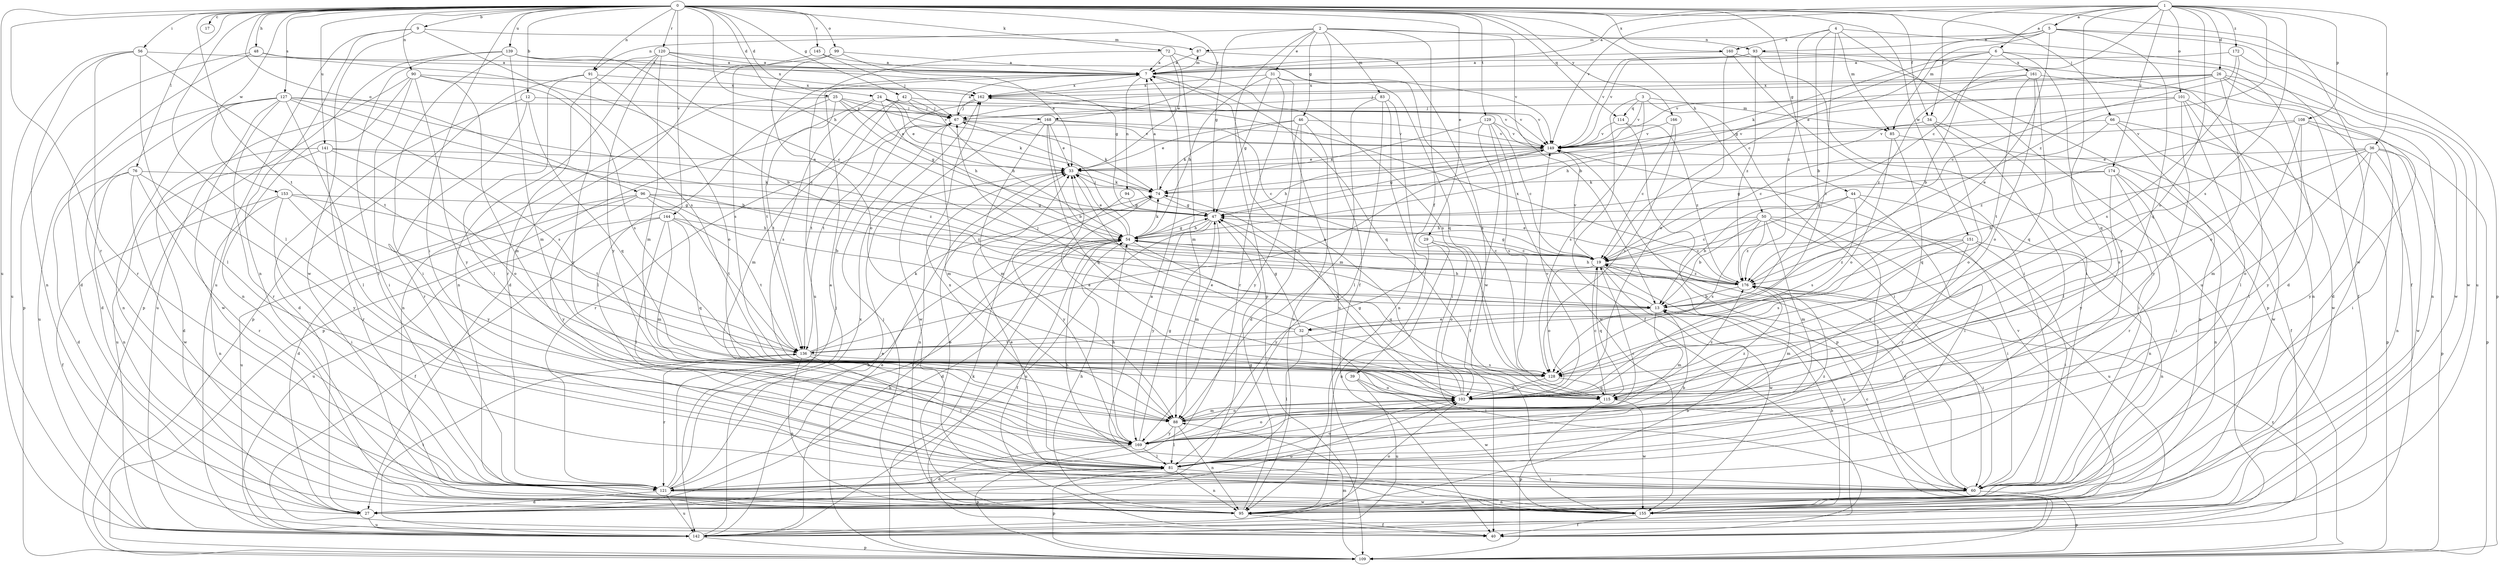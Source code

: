 strict digraph  {
0;
1;
2;
3;
4;
5;
6;
7;
9;
12;
13;
17;
19;
24;
25;
26;
27;
29;
31;
32;
33;
34;
36;
39;
40;
42;
44;
46;
47;
48;
50;
54;
56;
60;
66;
67;
72;
74;
76;
81;
83;
85;
87;
88;
90;
91;
93;
94;
95;
96;
99;
101;
102;
108;
109;
114;
115;
120;
121;
127;
128;
129;
136;
139;
141;
142;
144;
145;
149;
151;
153;
155;
160;
161;
162;
166;
168;
169;
172;
174;
176;
0 -> 9  [label=b];
0 -> 12  [label=b];
0 -> 17  [label=c];
0 -> 24  [label=d];
0 -> 25  [label=d];
0 -> 29  [label=e];
0 -> 34  [label=f];
0 -> 42  [label=g];
0 -> 44  [label=g];
0 -> 48  [label=h];
0 -> 50  [label=h];
0 -> 54  [label=h];
0 -> 56  [label=i];
0 -> 60  [label=i];
0 -> 66  [label=j];
0 -> 72  [label=k];
0 -> 76  [label=l];
0 -> 81  [label=l];
0 -> 90  [label=n];
0 -> 91  [label=n];
0 -> 96  [label=o];
0 -> 99  [label=o];
0 -> 114  [label=q];
0 -> 120  [label=r];
0 -> 121  [label=r];
0 -> 127  [label=s];
0 -> 129  [label=t];
0 -> 136  [label=t];
0 -> 139  [label=u];
0 -> 141  [label=u];
0 -> 142  [label=u];
0 -> 144  [label=v];
0 -> 145  [label=v];
0 -> 151  [label=w];
0 -> 153  [label=w];
0 -> 155  [label=w];
0 -> 160  [label=x];
0 -> 166  [label=y];
0 -> 168  [label=y];
1 -> 5  [label=a];
1 -> 6  [label=a];
1 -> 7  [label=a];
1 -> 19  [label=c];
1 -> 26  [label=d];
1 -> 34  [label=f];
1 -> 36  [label=f];
1 -> 101  [label=o];
1 -> 102  [label=o];
1 -> 108  [label=p];
1 -> 121  [label=r];
1 -> 128  [label=s];
1 -> 149  [label=v];
1 -> 172  [label=z];
1 -> 174  [label=z];
1 -> 176  [label=z];
2 -> 13  [label=b];
2 -> 31  [label=e];
2 -> 39  [label=f];
2 -> 40  [label=f];
2 -> 46  [label=g];
2 -> 47  [label=g];
2 -> 83  [label=m];
2 -> 91  [label=n];
2 -> 93  [label=n];
2 -> 109  [label=p];
3 -> 40  [label=f];
3 -> 60  [label=i];
3 -> 85  [label=m];
3 -> 114  [label=q];
3 -> 128  [label=s];
3 -> 149  [label=v];
4 -> 13  [label=b];
4 -> 40  [label=f];
4 -> 85  [label=m];
4 -> 136  [label=t];
4 -> 142  [label=u];
4 -> 160  [label=x];
4 -> 176  [label=z];
5 -> 19  [label=c];
5 -> 32  [label=e];
5 -> 85  [label=m];
5 -> 87  [label=m];
5 -> 93  [label=n];
5 -> 109  [label=p];
5 -> 115  [label=q];
5 -> 142  [label=u];
6 -> 13  [label=b];
6 -> 27  [label=d];
6 -> 47  [label=g];
6 -> 74  [label=k];
6 -> 115  [label=q];
6 -> 149  [label=v];
6 -> 161  [label=x];
7 -> 87  [label=m];
7 -> 94  [label=n];
7 -> 115  [label=q];
7 -> 128  [label=s];
7 -> 136  [label=t];
7 -> 162  [label=x];
9 -> 87  [label=m];
9 -> 95  [label=n];
9 -> 128  [label=s];
9 -> 142  [label=u];
9 -> 155  [label=w];
12 -> 27  [label=d];
12 -> 115  [label=q];
12 -> 121  [label=r];
12 -> 168  [label=y];
13 -> 32  [label=e];
13 -> 54  [label=h];
13 -> 88  [label=m];
19 -> 47  [label=g];
19 -> 102  [label=o];
19 -> 115  [label=q];
19 -> 142  [label=u];
19 -> 149  [label=v];
19 -> 155  [label=w];
19 -> 176  [label=z];
24 -> 33  [label=e];
24 -> 54  [label=h];
24 -> 67  [label=j];
24 -> 74  [label=k];
24 -> 109  [label=p];
24 -> 128  [label=s];
24 -> 149  [label=v];
25 -> 33  [label=e];
25 -> 47  [label=g];
25 -> 67  [label=j];
25 -> 81  [label=l];
25 -> 95  [label=n];
25 -> 136  [label=t];
25 -> 149  [label=v];
26 -> 27  [label=d];
26 -> 33  [label=e];
26 -> 67  [label=j];
26 -> 95  [label=n];
26 -> 102  [label=o];
26 -> 149  [label=v];
26 -> 155  [label=w];
26 -> 162  [label=x];
27 -> 102  [label=o];
27 -> 142  [label=u];
29 -> 19  [label=c];
29 -> 95  [label=n];
29 -> 102  [label=o];
29 -> 169  [label=y];
31 -> 47  [label=g];
31 -> 54  [label=h];
31 -> 121  [label=r];
31 -> 128  [label=s];
31 -> 142  [label=u];
31 -> 162  [label=x];
32 -> 47  [label=g];
32 -> 60  [label=i];
32 -> 67  [label=j];
32 -> 81  [label=l];
32 -> 136  [label=t];
33 -> 74  [label=k];
33 -> 95  [label=n];
34 -> 60  [label=i];
34 -> 81  [label=l];
34 -> 102  [label=o];
34 -> 149  [label=v];
36 -> 13  [label=b];
36 -> 33  [label=e];
36 -> 95  [label=n];
36 -> 102  [label=o];
36 -> 109  [label=p];
36 -> 128  [label=s];
36 -> 155  [label=w];
36 -> 169  [label=y];
39 -> 102  [label=o];
39 -> 142  [label=u];
39 -> 155  [label=w];
40 -> 19  [label=c];
42 -> 54  [label=h];
42 -> 67  [label=j];
42 -> 88  [label=m];
42 -> 136  [label=t];
42 -> 149  [label=v];
44 -> 13  [label=b];
44 -> 47  [label=g];
44 -> 81  [label=l];
44 -> 95  [label=n];
44 -> 128  [label=s];
46 -> 27  [label=d];
46 -> 33  [label=e];
46 -> 74  [label=k];
46 -> 95  [label=n];
46 -> 149  [label=v];
46 -> 169  [label=y];
47 -> 54  [label=h];
47 -> 88  [label=m];
47 -> 142  [label=u];
47 -> 169  [label=y];
48 -> 7  [label=a];
48 -> 13  [label=b];
48 -> 27  [label=d];
48 -> 109  [label=p];
50 -> 13  [label=b];
50 -> 19  [label=c];
50 -> 54  [label=h];
50 -> 60  [label=i];
50 -> 81  [label=l];
50 -> 88  [label=m];
50 -> 128  [label=s];
50 -> 142  [label=u];
50 -> 176  [label=z];
54 -> 19  [label=c];
54 -> 27  [label=d];
54 -> 33  [label=e];
54 -> 40  [label=f];
54 -> 47  [label=g];
54 -> 67  [label=j];
54 -> 74  [label=k];
54 -> 115  [label=q];
54 -> 121  [label=r];
56 -> 7  [label=a];
56 -> 81  [label=l];
56 -> 95  [label=n];
56 -> 121  [label=r];
56 -> 136  [label=t];
56 -> 142  [label=u];
60 -> 19  [label=c];
60 -> 54  [label=h];
60 -> 95  [label=n];
60 -> 109  [label=p];
60 -> 149  [label=v];
66 -> 19  [label=c];
66 -> 95  [label=n];
66 -> 109  [label=p];
66 -> 149  [label=v];
66 -> 155  [label=w];
67 -> 7  [label=a];
67 -> 74  [label=k];
67 -> 88  [label=m];
67 -> 121  [label=r];
67 -> 149  [label=v];
72 -> 7  [label=a];
72 -> 33  [label=e];
72 -> 88  [label=m];
72 -> 115  [label=q];
72 -> 142  [label=u];
74 -> 7  [label=a];
74 -> 40  [label=f];
74 -> 47  [label=g];
76 -> 27  [label=d];
76 -> 74  [label=k];
76 -> 95  [label=n];
76 -> 121  [label=r];
76 -> 155  [label=w];
76 -> 169  [label=y];
81 -> 13  [label=b];
81 -> 60  [label=i];
81 -> 95  [label=n];
81 -> 102  [label=o];
81 -> 109  [label=p];
81 -> 121  [label=r];
81 -> 162  [label=x];
81 -> 176  [label=z];
83 -> 60  [label=i];
83 -> 67  [label=j];
83 -> 81  [label=l];
83 -> 88  [label=m];
83 -> 95  [label=n];
85 -> 40  [label=f];
85 -> 102  [label=o];
85 -> 115  [label=q];
87 -> 7  [label=a];
87 -> 155  [label=w];
88 -> 81  [label=l];
88 -> 95  [label=n];
88 -> 102  [label=o];
88 -> 169  [label=y];
88 -> 176  [label=z];
90 -> 60  [label=i];
90 -> 88  [label=m];
90 -> 95  [label=n];
90 -> 128  [label=s];
90 -> 142  [label=u];
90 -> 162  [label=x];
90 -> 169  [label=y];
91 -> 81  [label=l];
91 -> 102  [label=o];
91 -> 109  [label=p];
91 -> 162  [label=x];
91 -> 169  [label=y];
93 -> 7  [label=a];
93 -> 40  [label=f];
93 -> 60  [label=i];
93 -> 149  [label=v];
93 -> 176  [label=z];
94 -> 47  [label=g];
94 -> 169  [label=y];
95 -> 13  [label=b];
95 -> 33  [label=e];
95 -> 40  [label=f];
95 -> 47  [label=g];
95 -> 54  [label=h];
95 -> 67  [label=j];
95 -> 102  [label=o];
96 -> 13  [label=b];
96 -> 27  [label=d];
96 -> 47  [label=g];
96 -> 136  [label=t];
96 -> 142  [label=u];
96 -> 169  [label=y];
96 -> 176  [label=z];
99 -> 7  [label=a];
99 -> 27  [label=d];
99 -> 33  [label=e];
99 -> 102  [label=o];
101 -> 54  [label=h];
101 -> 60  [label=i];
101 -> 67  [label=j];
101 -> 81  [label=l];
101 -> 155  [label=w];
101 -> 169  [label=y];
102 -> 7  [label=a];
102 -> 33  [label=e];
102 -> 47  [label=g];
102 -> 74  [label=k];
102 -> 88  [label=m];
102 -> 149  [label=v];
108 -> 60  [label=i];
108 -> 88  [label=m];
108 -> 109  [label=p];
108 -> 149  [label=v];
108 -> 169  [label=y];
108 -> 176  [label=z];
109 -> 33  [label=e];
109 -> 74  [label=k];
109 -> 88  [label=m];
109 -> 176  [label=z];
114 -> 109  [label=p];
114 -> 149  [label=v];
114 -> 176  [label=z];
115 -> 19  [label=c];
115 -> 33  [label=e];
115 -> 109  [label=p];
115 -> 155  [label=w];
115 -> 176  [label=z];
120 -> 7  [label=a];
120 -> 47  [label=g];
120 -> 88  [label=m];
120 -> 95  [label=n];
120 -> 121  [label=r];
120 -> 149  [label=v];
120 -> 169  [label=y];
121 -> 7  [label=a];
121 -> 27  [label=d];
121 -> 54  [label=h];
121 -> 67  [label=j];
121 -> 81  [label=l];
121 -> 142  [label=u];
121 -> 155  [label=w];
127 -> 13  [label=b];
127 -> 19  [label=c];
127 -> 27  [label=d];
127 -> 67  [label=j];
127 -> 81  [label=l];
127 -> 95  [label=n];
127 -> 121  [label=r];
127 -> 128  [label=s];
127 -> 142  [label=u];
127 -> 155  [label=w];
128 -> 102  [label=o];
128 -> 115  [label=q];
129 -> 19  [label=c];
129 -> 40  [label=f];
129 -> 74  [label=k];
129 -> 128  [label=s];
129 -> 149  [label=v];
129 -> 155  [label=w];
136 -> 74  [label=k];
136 -> 81  [label=l];
136 -> 95  [label=n];
136 -> 121  [label=r];
136 -> 128  [label=s];
136 -> 149  [label=v];
139 -> 7  [label=a];
139 -> 19  [label=c];
139 -> 60  [label=i];
139 -> 88  [label=m];
139 -> 109  [label=p];
139 -> 121  [label=r];
139 -> 162  [label=x];
141 -> 27  [label=d];
141 -> 33  [label=e];
141 -> 102  [label=o];
141 -> 121  [label=r];
141 -> 142  [label=u];
141 -> 176  [label=z];
142 -> 33  [label=e];
142 -> 54  [label=h];
142 -> 109  [label=p];
142 -> 136  [label=t];
142 -> 162  [label=x];
144 -> 40  [label=f];
144 -> 54  [label=h];
144 -> 81  [label=l];
144 -> 88  [label=m];
144 -> 115  [label=q];
144 -> 136  [label=t];
144 -> 142  [label=u];
145 -> 7  [label=a];
145 -> 67  [label=j];
145 -> 128  [label=s];
149 -> 33  [label=e];
149 -> 47  [label=g];
149 -> 54  [label=h];
151 -> 19  [label=c];
151 -> 60  [label=i];
151 -> 95  [label=n];
151 -> 128  [label=s];
151 -> 169  [label=y];
151 -> 176  [label=z];
153 -> 40  [label=f];
153 -> 47  [label=g];
153 -> 60  [label=i];
153 -> 95  [label=n];
153 -> 136  [label=t];
153 -> 169  [label=y];
155 -> 7  [label=a];
155 -> 13  [label=b];
155 -> 33  [label=e];
155 -> 40  [label=f];
155 -> 149  [label=v];
160 -> 7  [label=a];
160 -> 60  [label=i];
160 -> 102  [label=o];
160 -> 109  [label=p];
161 -> 95  [label=n];
161 -> 102  [label=o];
161 -> 115  [label=q];
161 -> 136  [label=t];
161 -> 162  [label=x];
161 -> 176  [label=z];
162 -> 67  [label=j];
162 -> 136  [label=t];
162 -> 149  [label=v];
166 -> 19  [label=c];
166 -> 128  [label=s];
166 -> 149  [label=v];
168 -> 13  [label=b];
168 -> 19  [label=c];
168 -> 33  [label=e];
168 -> 88  [label=m];
168 -> 115  [label=q];
168 -> 149  [label=v];
168 -> 155  [label=w];
169 -> 19  [label=c];
169 -> 27  [label=d];
169 -> 47  [label=g];
169 -> 54  [label=h];
169 -> 81  [label=l];
169 -> 102  [label=o];
169 -> 109  [label=p];
172 -> 7  [label=a];
172 -> 19  [label=c];
172 -> 128  [label=s];
172 -> 155  [label=w];
174 -> 47  [label=g];
174 -> 60  [label=i];
174 -> 74  [label=k];
174 -> 95  [label=n];
174 -> 121  [label=r];
174 -> 169  [label=y];
176 -> 13  [label=b];
176 -> 33  [label=e];
176 -> 54  [label=h];
176 -> 60  [label=i];
176 -> 88  [label=m];
176 -> 162  [label=x];
}
